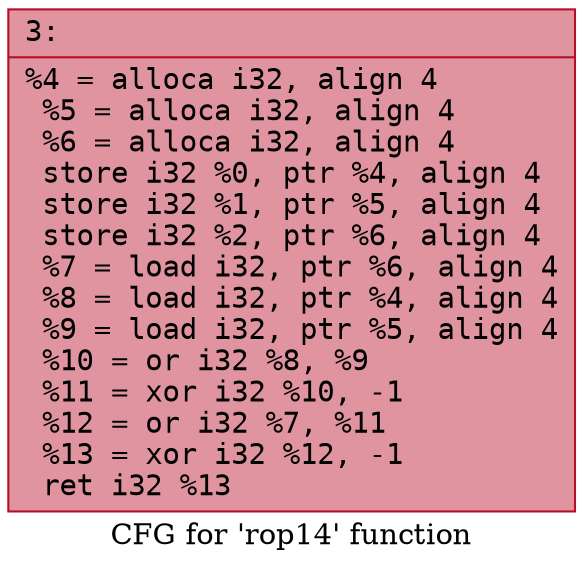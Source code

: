 digraph "CFG for 'rop14' function" {
	label="CFG for 'rop14' function";

	Node0x6000015c6300 [shape=record,color="#b70d28ff", style=filled, fillcolor="#b70d2870" fontname="Courier",label="{3:\l|  %4 = alloca i32, align 4\l  %5 = alloca i32, align 4\l  %6 = alloca i32, align 4\l  store i32 %0, ptr %4, align 4\l  store i32 %1, ptr %5, align 4\l  store i32 %2, ptr %6, align 4\l  %7 = load i32, ptr %6, align 4\l  %8 = load i32, ptr %4, align 4\l  %9 = load i32, ptr %5, align 4\l  %10 = or i32 %8, %9\l  %11 = xor i32 %10, -1\l  %12 = or i32 %7, %11\l  %13 = xor i32 %12, -1\l  ret i32 %13\l}"];
}
